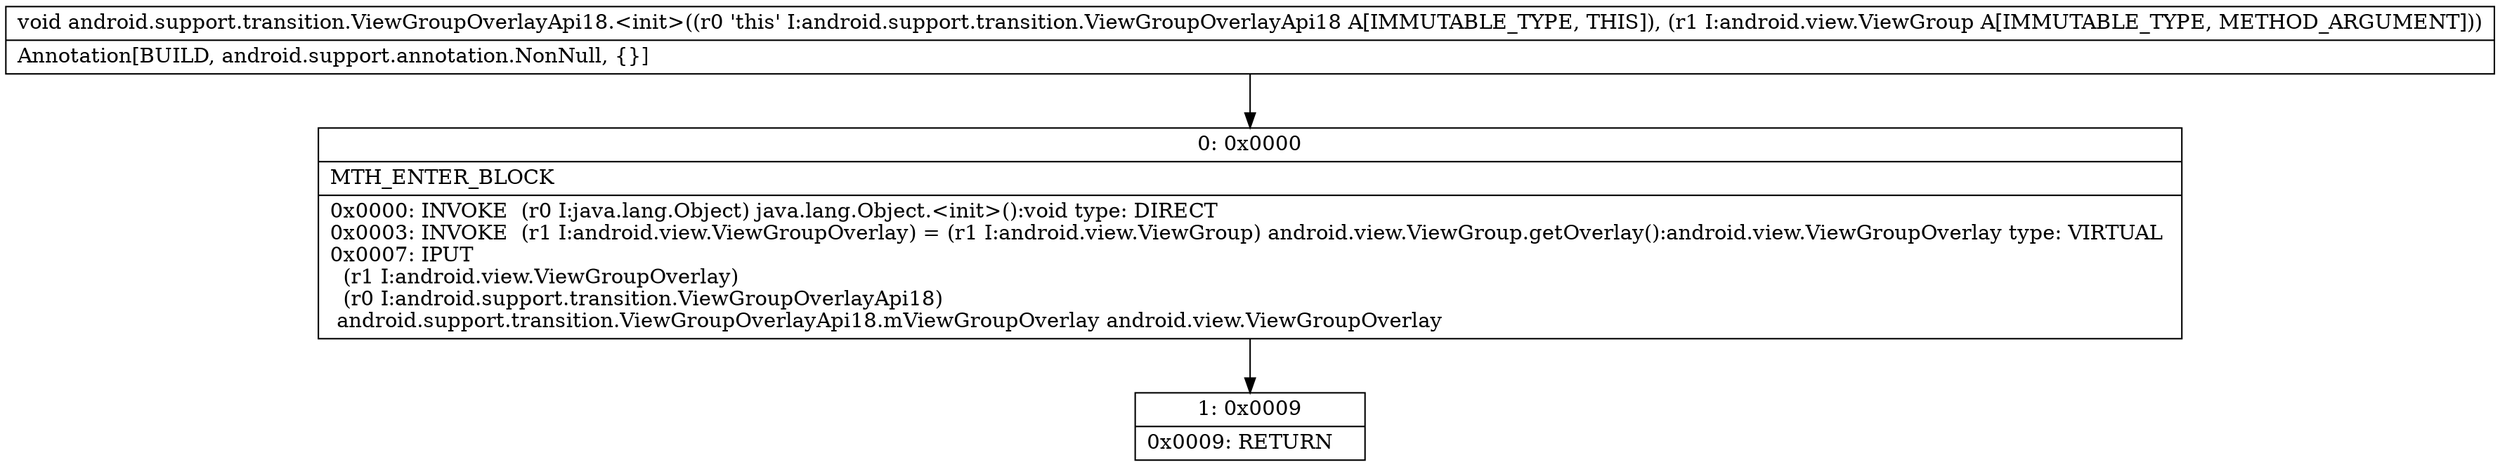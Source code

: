digraph "CFG forandroid.support.transition.ViewGroupOverlayApi18.\<init\>(Landroid\/view\/ViewGroup;)V" {
Node_0 [shape=record,label="{0\:\ 0x0000|MTH_ENTER_BLOCK\l|0x0000: INVOKE  (r0 I:java.lang.Object) java.lang.Object.\<init\>():void type: DIRECT \l0x0003: INVOKE  (r1 I:android.view.ViewGroupOverlay) = (r1 I:android.view.ViewGroup) android.view.ViewGroup.getOverlay():android.view.ViewGroupOverlay type: VIRTUAL \l0x0007: IPUT  \l  (r1 I:android.view.ViewGroupOverlay)\l  (r0 I:android.support.transition.ViewGroupOverlayApi18)\l android.support.transition.ViewGroupOverlayApi18.mViewGroupOverlay android.view.ViewGroupOverlay \l}"];
Node_1 [shape=record,label="{1\:\ 0x0009|0x0009: RETURN   \l}"];
MethodNode[shape=record,label="{void android.support.transition.ViewGroupOverlayApi18.\<init\>((r0 'this' I:android.support.transition.ViewGroupOverlayApi18 A[IMMUTABLE_TYPE, THIS]), (r1 I:android.view.ViewGroup A[IMMUTABLE_TYPE, METHOD_ARGUMENT]))  | Annotation[BUILD, android.support.annotation.NonNull, \{\}]\l}"];
MethodNode -> Node_0;
Node_0 -> Node_1;
}

